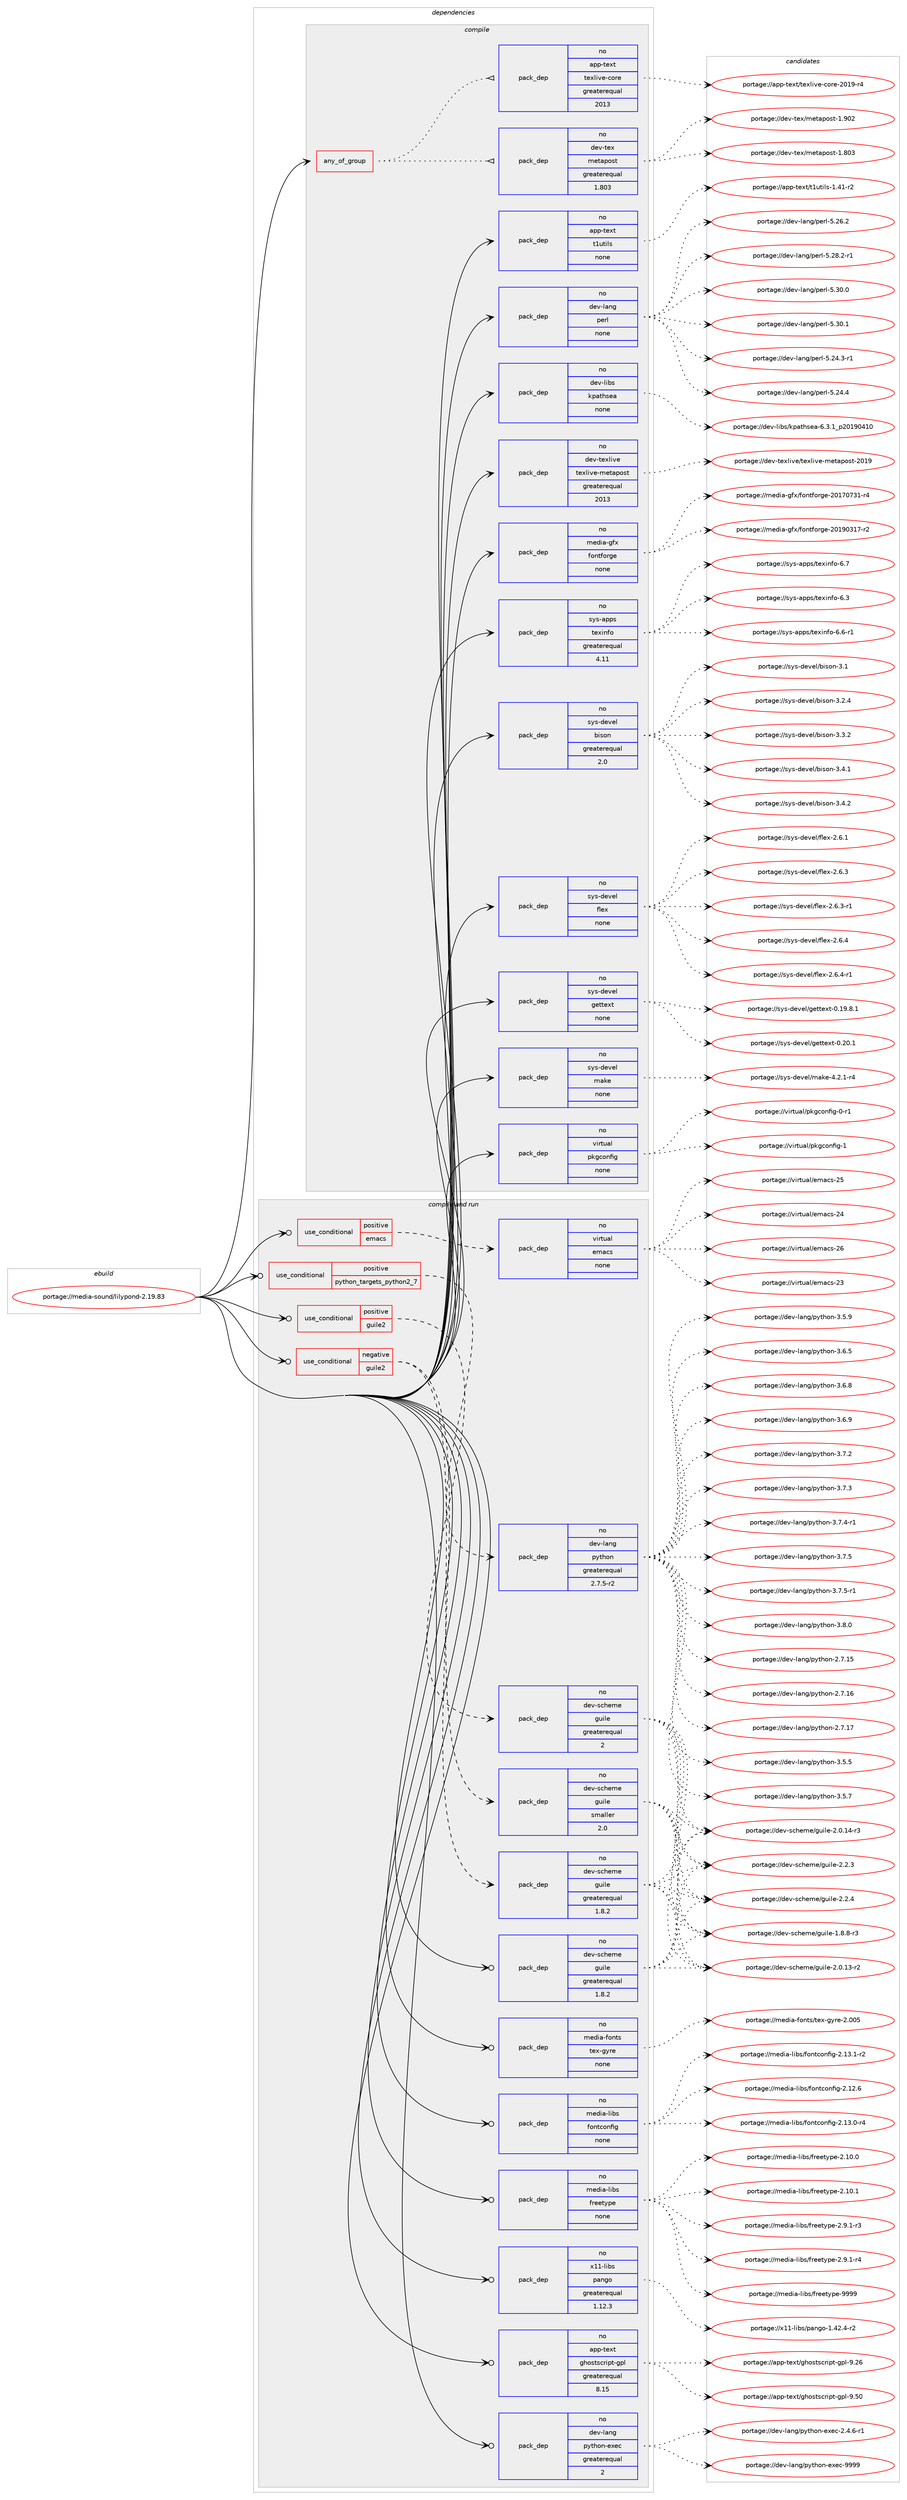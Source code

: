digraph prolog {

# *************
# Graph options
# *************

newrank=true;
concentrate=true;
compound=true;
graph [rankdir=LR,fontname=Helvetica,fontsize=10,ranksep=1.5];#, ranksep=2.5, nodesep=0.2];
edge  [arrowhead=vee];
node  [fontname=Helvetica,fontsize=10];

# **********
# The ebuild
# **********

subgraph cluster_leftcol {
color=gray;
rank=same;
label=<<i>ebuild</i>>;
id [label="portage://media-sound/lilypond-2.19.83", color=red, width=4, href="../media-sound/lilypond-2.19.83.svg"];
}

# ****************
# The dependencies
# ****************

subgraph cluster_midcol {
color=gray;
label=<<i>dependencies</i>>;
subgraph cluster_compile {
fillcolor="#eeeeee";
style=filled;
label=<<i>compile</i>>;
subgraph any5326 {
dependency332746 [label=<<TABLE BORDER="0" CELLBORDER="1" CELLSPACING="0" CELLPADDING="4"><TR><TD CELLPADDING="10">any_of_group</TD></TR></TABLE>>, shape=none, color=red];subgraph pack244640 {
dependency332747 [label=<<TABLE BORDER="0" CELLBORDER="1" CELLSPACING="0" CELLPADDING="4" WIDTH="220"><TR><TD ROWSPAN="6" CELLPADDING="30">pack_dep</TD></TR><TR><TD WIDTH="110">no</TD></TR><TR><TD>app-text</TD></TR><TR><TD>texlive-core</TD></TR><TR><TD>greaterequal</TD></TR><TR><TD>2013</TD></TR></TABLE>>, shape=none, color=blue];
}
dependency332746:e -> dependency332747:w [weight=20,style="dotted",arrowhead="oinv"];
subgraph pack244641 {
dependency332748 [label=<<TABLE BORDER="0" CELLBORDER="1" CELLSPACING="0" CELLPADDING="4" WIDTH="220"><TR><TD ROWSPAN="6" CELLPADDING="30">pack_dep</TD></TR><TR><TD WIDTH="110">no</TD></TR><TR><TD>dev-tex</TD></TR><TR><TD>metapost</TD></TR><TR><TD>greaterequal</TD></TR><TR><TD>1.803</TD></TR></TABLE>>, shape=none, color=blue];
}
dependency332746:e -> dependency332748:w [weight=20,style="dotted",arrowhead="oinv"];
}
id:e -> dependency332746:w [weight=20,style="solid",arrowhead="vee"];
subgraph pack244642 {
dependency332749 [label=<<TABLE BORDER="0" CELLBORDER="1" CELLSPACING="0" CELLPADDING="4" WIDTH="220"><TR><TD ROWSPAN="6" CELLPADDING="30">pack_dep</TD></TR><TR><TD WIDTH="110">no</TD></TR><TR><TD>app-text</TD></TR><TR><TD>t1utils</TD></TR><TR><TD>none</TD></TR><TR><TD></TD></TR></TABLE>>, shape=none, color=blue];
}
id:e -> dependency332749:w [weight=20,style="solid",arrowhead="vee"];
subgraph pack244643 {
dependency332750 [label=<<TABLE BORDER="0" CELLBORDER="1" CELLSPACING="0" CELLPADDING="4" WIDTH="220"><TR><TD ROWSPAN="6" CELLPADDING="30">pack_dep</TD></TR><TR><TD WIDTH="110">no</TD></TR><TR><TD>dev-lang</TD></TR><TR><TD>perl</TD></TR><TR><TD>none</TD></TR><TR><TD></TD></TR></TABLE>>, shape=none, color=blue];
}
id:e -> dependency332750:w [weight=20,style="solid",arrowhead="vee"];
subgraph pack244644 {
dependency332751 [label=<<TABLE BORDER="0" CELLBORDER="1" CELLSPACING="0" CELLPADDING="4" WIDTH="220"><TR><TD ROWSPAN="6" CELLPADDING="30">pack_dep</TD></TR><TR><TD WIDTH="110">no</TD></TR><TR><TD>dev-libs</TD></TR><TR><TD>kpathsea</TD></TR><TR><TD>none</TD></TR><TR><TD></TD></TR></TABLE>>, shape=none, color=blue];
}
id:e -> dependency332751:w [weight=20,style="solid",arrowhead="vee"];
subgraph pack244645 {
dependency332752 [label=<<TABLE BORDER="0" CELLBORDER="1" CELLSPACING="0" CELLPADDING="4" WIDTH="220"><TR><TD ROWSPAN="6" CELLPADDING="30">pack_dep</TD></TR><TR><TD WIDTH="110">no</TD></TR><TR><TD>dev-texlive</TD></TR><TR><TD>texlive-metapost</TD></TR><TR><TD>greaterequal</TD></TR><TR><TD>2013</TD></TR></TABLE>>, shape=none, color=blue];
}
id:e -> dependency332752:w [weight=20,style="solid",arrowhead="vee"];
subgraph pack244646 {
dependency332753 [label=<<TABLE BORDER="0" CELLBORDER="1" CELLSPACING="0" CELLPADDING="4" WIDTH="220"><TR><TD ROWSPAN="6" CELLPADDING="30">pack_dep</TD></TR><TR><TD WIDTH="110">no</TD></TR><TR><TD>media-gfx</TD></TR><TR><TD>fontforge</TD></TR><TR><TD>none</TD></TR><TR><TD></TD></TR></TABLE>>, shape=none, color=blue];
}
id:e -> dependency332753:w [weight=20,style="solid",arrowhead="vee"];
subgraph pack244647 {
dependency332754 [label=<<TABLE BORDER="0" CELLBORDER="1" CELLSPACING="0" CELLPADDING="4" WIDTH="220"><TR><TD ROWSPAN="6" CELLPADDING="30">pack_dep</TD></TR><TR><TD WIDTH="110">no</TD></TR><TR><TD>sys-apps</TD></TR><TR><TD>texinfo</TD></TR><TR><TD>greaterequal</TD></TR><TR><TD>4.11</TD></TR></TABLE>>, shape=none, color=blue];
}
id:e -> dependency332754:w [weight=20,style="solid",arrowhead="vee"];
subgraph pack244648 {
dependency332755 [label=<<TABLE BORDER="0" CELLBORDER="1" CELLSPACING="0" CELLPADDING="4" WIDTH="220"><TR><TD ROWSPAN="6" CELLPADDING="30">pack_dep</TD></TR><TR><TD WIDTH="110">no</TD></TR><TR><TD>sys-devel</TD></TR><TR><TD>bison</TD></TR><TR><TD>greaterequal</TD></TR><TR><TD>2.0</TD></TR></TABLE>>, shape=none, color=blue];
}
id:e -> dependency332755:w [weight=20,style="solid",arrowhead="vee"];
subgraph pack244649 {
dependency332756 [label=<<TABLE BORDER="0" CELLBORDER="1" CELLSPACING="0" CELLPADDING="4" WIDTH="220"><TR><TD ROWSPAN="6" CELLPADDING="30">pack_dep</TD></TR><TR><TD WIDTH="110">no</TD></TR><TR><TD>sys-devel</TD></TR><TR><TD>flex</TD></TR><TR><TD>none</TD></TR><TR><TD></TD></TR></TABLE>>, shape=none, color=blue];
}
id:e -> dependency332756:w [weight=20,style="solid",arrowhead="vee"];
subgraph pack244650 {
dependency332757 [label=<<TABLE BORDER="0" CELLBORDER="1" CELLSPACING="0" CELLPADDING="4" WIDTH="220"><TR><TD ROWSPAN="6" CELLPADDING="30">pack_dep</TD></TR><TR><TD WIDTH="110">no</TD></TR><TR><TD>sys-devel</TD></TR><TR><TD>gettext</TD></TR><TR><TD>none</TD></TR><TR><TD></TD></TR></TABLE>>, shape=none, color=blue];
}
id:e -> dependency332757:w [weight=20,style="solid",arrowhead="vee"];
subgraph pack244651 {
dependency332758 [label=<<TABLE BORDER="0" CELLBORDER="1" CELLSPACING="0" CELLPADDING="4" WIDTH="220"><TR><TD ROWSPAN="6" CELLPADDING="30">pack_dep</TD></TR><TR><TD WIDTH="110">no</TD></TR><TR><TD>sys-devel</TD></TR><TR><TD>make</TD></TR><TR><TD>none</TD></TR><TR><TD></TD></TR></TABLE>>, shape=none, color=blue];
}
id:e -> dependency332758:w [weight=20,style="solid",arrowhead="vee"];
subgraph pack244652 {
dependency332759 [label=<<TABLE BORDER="0" CELLBORDER="1" CELLSPACING="0" CELLPADDING="4" WIDTH="220"><TR><TD ROWSPAN="6" CELLPADDING="30">pack_dep</TD></TR><TR><TD WIDTH="110">no</TD></TR><TR><TD>virtual</TD></TR><TR><TD>pkgconfig</TD></TR><TR><TD>none</TD></TR><TR><TD></TD></TR></TABLE>>, shape=none, color=blue];
}
id:e -> dependency332759:w [weight=20,style="solid",arrowhead="vee"];
}
subgraph cluster_compileandrun {
fillcolor="#eeeeee";
style=filled;
label=<<i>compile and run</i>>;
subgraph cond82635 {
dependency332760 [label=<<TABLE BORDER="0" CELLBORDER="1" CELLSPACING="0" CELLPADDING="4"><TR><TD ROWSPAN="3" CELLPADDING="10">use_conditional</TD></TR><TR><TD>negative</TD></TR><TR><TD>guile2</TD></TR></TABLE>>, shape=none, color=red];
subgraph pack244653 {
dependency332761 [label=<<TABLE BORDER="0" CELLBORDER="1" CELLSPACING="0" CELLPADDING="4" WIDTH="220"><TR><TD ROWSPAN="6" CELLPADDING="30">pack_dep</TD></TR><TR><TD WIDTH="110">no</TD></TR><TR><TD>dev-scheme</TD></TR><TR><TD>guile</TD></TR><TR><TD>greaterequal</TD></TR><TR><TD>1.8.2</TD></TR></TABLE>>, shape=none, color=blue];
}
dependency332760:e -> dependency332761:w [weight=20,style="dashed",arrowhead="vee"];
subgraph pack244654 {
dependency332762 [label=<<TABLE BORDER="0" CELLBORDER="1" CELLSPACING="0" CELLPADDING="4" WIDTH="220"><TR><TD ROWSPAN="6" CELLPADDING="30">pack_dep</TD></TR><TR><TD WIDTH="110">no</TD></TR><TR><TD>dev-scheme</TD></TR><TR><TD>guile</TD></TR><TR><TD>smaller</TD></TR><TR><TD>2.0</TD></TR></TABLE>>, shape=none, color=blue];
}
dependency332760:e -> dependency332762:w [weight=20,style="dashed",arrowhead="vee"];
}
id:e -> dependency332760:w [weight=20,style="solid",arrowhead="odotvee"];
subgraph cond82636 {
dependency332763 [label=<<TABLE BORDER="0" CELLBORDER="1" CELLSPACING="0" CELLPADDING="4"><TR><TD ROWSPAN="3" CELLPADDING="10">use_conditional</TD></TR><TR><TD>positive</TD></TR><TR><TD>emacs</TD></TR></TABLE>>, shape=none, color=red];
subgraph pack244655 {
dependency332764 [label=<<TABLE BORDER="0" CELLBORDER="1" CELLSPACING="0" CELLPADDING="4" WIDTH="220"><TR><TD ROWSPAN="6" CELLPADDING="30">pack_dep</TD></TR><TR><TD WIDTH="110">no</TD></TR><TR><TD>virtual</TD></TR><TR><TD>emacs</TD></TR><TR><TD>none</TD></TR><TR><TD></TD></TR></TABLE>>, shape=none, color=blue];
}
dependency332763:e -> dependency332764:w [weight=20,style="dashed",arrowhead="vee"];
}
id:e -> dependency332763:w [weight=20,style="solid",arrowhead="odotvee"];
subgraph cond82637 {
dependency332765 [label=<<TABLE BORDER="0" CELLBORDER="1" CELLSPACING="0" CELLPADDING="4"><TR><TD ROWSPAN="3" CELLPADDING="10">use_conditional</TD></TR><TR><TD>positive</TD></TR><TR><TD>guile2</TD></TR></TABLE>>, shape=none, color=red];
subgraph pack244656 {
dependency332766 [label=<<TABLE BORDER="0" CELLBORDER="1" CELLSPACING="0" CELLPADDING="4" WIDTH="220"><TR><TD ROWSPAN="6" CELLPADDING="30">pack_dep</TD></TR><TR><TD WIDTH="110">no</TD></TR><TR><TD>dev-scheme</TD></TR><TR><TD>guile</TD></TR><TR><TD>greaterequal</TD></TR><TR><TD>2</TD></TR></TABLE>>, shape=none, color=blue];
}
dependency332765:e -> dependency332766:w [weight=20,style="dashed",arrowhead="vee"];
}
id:e -> dependency332765:w [weight=20,style="solid",arrowhead="odotvee"];
subgraph cond82638 {
dependency332767 [label=<<TABLE BORDER="0" CELLBORDER="1" CELLSPACING="0" CELLPADDING="4"><TR><TD ROWSPAN="3" CELLPADDING="10">use_conditional</TD></TR><TR><TD>positive</TD></TR><TR><TD>python_targets_python2_7</TD></TR></TABLE>>, shape=none, color=red];
subgraph pack244657 {
dependency332768 [label=<<TABLE BORDER="0" CELLBORDER="1" CELLSPACING="0" CELLPADDING="4" WIDTH="220"><TR><TD ROWSPAN="6" CELLPADDING="30">pack_dep</TD></TR><TR><TD WIDTH="110">no</TD></TR><TR><TD>dev-lang</TD></TR><TR><TD>python</TD></TR><TR><TD>greaterequal</TD></TR><TR><TD>2.7.5-r2</TD></TR></TABLE>>, shape=none, color=blue];
}
dependency332767:e -> dependency332768:w [weight=20,style="dashed",arrowhead="vee"];
}
id:e -> dependency332767:w [weight=20,style="solid",arrowhead="odotvee"];
subgraph pack244658 {
dependency332769 [label=<<TABLE BORDER="0" CELLBORDER="1" CELLSPACING="0" CELLPADDING="4" WIDTH="220"><TR><TD ROWSPAN="6" CELLPADDING="30">pack_dep</TD></TR><TR><TD WIDTH="110">no</TD></TR><TR><TD>app-text</TD></TR><TR><TD>ghostscript-gpl</TD></TR><TR><TD>greaterequal</TD></TR><TR><TD>8.15</TD></TR></TABLE>>, shape=none, color=blue];
}
id:e -> dependency332769:w [weight=20,style="solid",arrowhead="odotvee"];
subgraph pack244659 {
dependency332770 [label=<<TABLE BORDER="0" CELLBORDER="1" CELLSPACING="0" CELLPADDING="4" WIDTH="220"><TR><TD ROWSPAN="6" CELLPADDING="30">pack_dep</TD></TR><TR><TD WIDTH="110">no</TD></TR><TR><TD>dev-lang</TD></TR><TR><TD>python-exec</TD></TR><TR><TD>greaterequal</TD></TR><TR><TD>2</TD></TR></TABLE>>, shape=none, color=blue];
}
id:e -> dependency332770:w [weight=20,style="solid",arrowhead="odotvee"];
subgraph pack244660 {
dependency332771 [label=<<TABLE BORDER="0" CELLBORDER="1" CELLSPACING="0" CELLPADDING="4" WIDTH="220"><TR><TD ROWSPAN="6" CELLPADDING="30">pack_dep</TD></TR><TR><TD WIDTH="110">no</TD></TR><TR><TD>dev-scheme</TD></TR><TR><TD>guile</TD></TR><TR><TD>greaterequal</TD></TR><TR><TD>1.8.2</TD></TR></TABLE>>, shape=none, color=blue];
}
id:e -> dependency332771:w [weight=20,style="solid",arrowhead="odotvee"];
subgraph pack244661 {
dependency332772 [label=<<TABLE BORDER="0" CELLBORDER="1" CELLSPACING="0" CELLPADDING="4" WIDTH="220"><TR><TD ROWSPAN="6" CELLPADDING="30">pack_dep</TD></TR><TR><TD WIDTH="110">no</TD></TR><TR><TD>media-fonts</TD></TR><TR><TD>tex-gyre</TD></TR><TR><TD>none</TD></TR><TR><TD></TD></TR></TABLE>>, shape=none, color=blue];
}
id:e -> dependency332772:w [weight=20,style="solid",arrowhead="odotvee"];
subgraph pack244662 {
dependency332773 [label=<<TABLE BORDER="0" CELLBORDER="1" CELLSPACING="0" CELLPADDING="4" WIDTH="220"><TR><TD ROWSPAN="6" CELLPADDING="30">pack_dep</TD></TR><TR><TD WIDTH="110">no</TD></TR><TR><TD>media-libs</TD></TR><TR><TD>fontconfig</TD></TR><TR><TD>none</TD></TR><TR><TD></TD></TR></TABLE>>, shape=none, color=blue];
}
id:e -> dependency332773:w [weight=20,style="solid",arrowhead="odotvee"];
subgraph pack244663 {
dependency332774 [label=<<TABLE BORDER="0" CELLBORDER="1" CELLSPACING="0" CELLPADDING="4" WIDTH="220"><TR><TD ROWSPAN="6" CELLPADDING="30">pack_dep</TD></TR><TR><TD WIDTH="110">no</TD></TR><TR><TD>media-libs</TD></TR><TR><TD>freetype</TD></TR><TR><TD>none</TD></TR><TR><TD></TD></TR></TABLE>>, shape=none, color=blue];
}
id:e -> dependency332774:w [weight=20,style="solid",arrowhead="odotvee"];
subgraph pack244664 {
dependency332775 [label=<<TABLE BORDER="0" CELLBORDER="1" CELLSPACING="0" CELLPADDING="4" WIDTH="220"><TR><TD ROWSPAN="6" CELLPADDING="30">pack_dep</TD></TR><TR><TD WIDTH="110">no</TD></TR><TR><TD>x11-libs</TD></TR><TR><TD>pango</TD></TR><TR><TD>greaterequal</TD></TR><TR><TD>1.12.3</TD></TR></TABLE>>, shape=none, color=blue];
}
id:e -> dependency332775:w [weight=20,style="solid",arrowhead="odotvee"];
}
subgraph cluster_run {
fillcolor="#eeeeee";
style=filled;
label=<<i>run</i>>;
}
}

# **************
# The candidates
# **************

subgraph cluster_choices {
rank=same;
color=gray;
label=<<i>candidates</i>>;

subgraph choice244640 {
color=black;
nodesep=1;
choiceportage971121124511610112011647116101120108105118101459911111410145504849574511452 [label="portage://app-text/texlive-core-2019-r4", color=red, width=4,href="../app-text/texlive-core-2019-r4.svg"];
dependency332747:e -> choiceportage971121124511610112011647116101120108105118101459911111410145504849574511452:w [style=dotted,weight="100"];
}
subgraph choice244641 {
color=black;
nodesep=1;
choiceportage100101118451161011204710910111697112111115116454946564851 [label="portage://dev-tex/metapost-1.803", color=red, width=4,href="../dev-tex/metapost-1.803.svg"];
choiceportage100101118451161011204710910111697112111115116454946574850 [label="portage://dev-tex/metapost-1.902", color=red, width=4,href="../dev-tex/metapost-1.902.svg"];
dependency332748:e -> choiceportage100101118451161011204710910111697112111115116454946564851:w [style=dotted,weight="100"];
dependency332748:e -> choiceportage100101118451161011204710910111697112111115116454946574850:w [style=dotted,weight="100"];
}
subgraph choice244642 {
color=black;
nodesep=1;
choiceportage9711211245116101120116471164911711610510811545494652494511450 [label="portage://app-text/t1utils-1.41-r2", color=red, width=4,href="../app-text/t1utils-1.41-r2.svg"];
dependency332749:e -> choiceportage9711211245116101120116471164911711610510811545494652494511450:w [style=dotted,weight="100"];
}
subgraph choice244643 {
color=black;
nodesep=1;
choiceportage100101118451089711010347112101114108455346505246514511449 [label="portage://dev-lang/perl-5.24.3-r1", color=red, width=4,href="../dev-lang/perl-5.24.3-r1.svg"];
choiceportage10010111845108971101034711210111410845534650524652 [label="portage://dev-lang/perl-5.24.4", color=red, width=4,href="../dev-lang/perl-5.24.4.svg"];
choiceportage10010111845108971101034711210111410845534650544650 [label="portage://dev-lang/perl-5.26.2", color=red, width=4,href="../dev-lang/perl-5.26.2.svg"];
choiceportage100101118451089711010347112101114108455346505646504511449 [label="portage://dev-lang/perl-5.28.2-r1", color=red, width=4,href="../dev-lang/perl-5.28.2-r1.svg"];
choiceportage10010111845108971101034711210111410845534651484648 [label="portage://dev-lang/perl-5.30.0", color=red, width=4,href="../dev-lang/perl-5.30.0.svg"];
choiceportage10010111845108971101034711210111410845534651484649 [label="portage://dev-lang/perl-5.30.1", color=red, width=4,href="../dev-lang/perl-5.30.1.svg"];
dependency332750:e -> choiceportage100101118451089711010347112101114108455346505246514511449:w [style=dotted,weight="100"];
dependency332750:e -> choiceportage10010111845108971101034711210111410845534650524652:w [style=dotted,weight="100"];
dependency332750:e -> choiceportage10010111845108971101034711210111410845534650544650:w [style=dotted,weight="100"];
dependency332750:e -> choiceportage100101118451089711010347112101114108455346505646504511449:w [style=dotted,weight="100"];
dependency332750:e -> choiceportage10010111845108971101034711210111410845534651484648:w [style=dotted,weight="100"];
dependency332750:e -> choiceportage10010111845108971101034711210111410845534651484649:w [style=dotted,weight="100"];
}
subgraph choice244644 {
color=black;
nodesep=1;
choiceportage1001011184510810598115471071129711610411510197455446514649951125048495748524948 [label="portage://dev-libs/kpathsea-6.3.1_p20190410", color=red, width=4,href="../dev-libs/kpathsea-6.3.1_p20190410.svg"];
dependency332751:e -> choiceportage1001011184510810598115471071129711610411510197455446514649951125048495748524948:w [style=dotted,weight="100"];
}
subgraph choice244645 {
color=black;
nodesep=1;
choiceportage100101118451161011201081051181014711610112010810511810145109101116971121111151164550484957 [label="portage://dev-texlive/texlive-metapost-2019", color=red, width=4,href="../dev-texlive/texlive-metapost-2019.svg"];
dependency332752:e -> choiceportage100101118451161011201081051181014711610112010810511810145109101116971121111151164550484957:w [style=dotted,weight="100"];
}
subgraph choice244646 {
color=black;
nodesep=1;
choiceportage1091011001059745103102120471021111101161021111141031014550484955485551494511452 [label="portage://media-gfx/fontforge-20170731-r4", color=red, width=4,href="../media-gfx/fontforge-20170731-r4.svg"];
choiceportage1091011001059745103102120471021111101161021111141031014550484957485149554511450 [label="portage://media-gfx/fontforge-20190317-r2", color=red, width=4,href="../media-gfx/fontforge-20190317-r2.svg"];
dependency332753:e -> choiceportage1091011001059745103102120471021111101161021111141031014550484955485551494511452:w [style=dotted,weight="100"];
dependency332753:e -> choiceportage1091011001059745103102120471021111101161021111141031014550484957485149554511450:w [style=dotted,weight="100"];
}
subgraph choice244647 {
color=black;
nodesep=1;
choiceportage11512111545971121121154711610112010511010211145544651 [label="portage://sys-apps/texinfo-6.3", color=red, width=4,href="../sys-apps/texinfo-6.3.svg"];
choiceportage115121115459711211211547116101120105110102111455446544511449 [label="portage://sys-apps/texinfo-6.6-r1", color=red, width=4,href="../sys-apps/texinfo-6.6-r1.svg"];
choiceportage11512111545971121121154711610112010511010211145544655 [label="portage://sys-apps/texinfo-6.7", color=red, width=4,href="../sys-apps/texinfo-6.7.svg"];
dependency332754:e -> choiceportage11512111545971121121154711610112010511010211145544651:w [style=dotted,weight="100"];
dependency332754:e -> choiceportage115121115459711211211547116101120105110102111455446544511449:w [style=dotted,weight="100"];
dependency332754:e -> choiceportage11512111545971121121154711610112010511010211145544655:w [style=dotted,weight="100"];
}
subgraph choice244648 {
color=black;
nodesep=1;
choiceportage11512111545100101118101108479810511511111045514649 [label="portage://sys-devel/bison-3.1", color=red, width=4,href="../sys-devel/bison-3.1.svg"];
choiceportage115121115451001011181011084798105115111110455146504652 [label="portage://sys-devel/bison-3.2.4", color=red, width=4,href="../sys-devel/bison-3.2.4.svg"];
choiceportage115121115451001011181011084798105115111110455146514650 [label="portage://sys-devel/bison-3.3.2", color=red, width=4,href="../sys-devel/bison-3.3.2.svg"];
choiceportage115121115451001011181011084798105115111110455146524649 [label="portage://sys-devel/bison-3.4.1", color=red, width=4,href="../sys-devel/bison-3.4.1.svg"];
choiceportage115121115451001011181011084798105115111110455146524650 [label="portage://sys-devel/bison-3.4.2", color=red, width=4,href="../sys-devel/bison-3.4.2.svg"];
dependency332755:e -> choiceportage11512111545100101118101108479810511511111045514649:w [style=dotted,weight="100"];
dependency332755:e -> choiceportage115121115451001011181011084798105115111110455146504652:w [style=dotted,weight="100"];
dependency332755:e -> choiceportage115121115451001011181011084798105115111110455146514650:w [style=dotted,weight="100"];
dependency332755:e -> choiceportage115121115451001011181011084798105115111110455146524649:w [style=dotted,weight="100"];
dependency332755:e -> choiceportage115121115451001011181011084798105115111110455146524650:w [style=dotted,weight="100"];
}
subgraph choice244649 {
color=black;
nodesep=1;
choiceportage1151211154510010111810110847102108101120455046544649 [label="portage://sys-devel/flex-2.6.1", color=red, width=4,href="../sys-devel/flex-2.6.1.svg"];
choiceportage1151211154510010111810110847102108101120455046544651 [label="portage://sys-devel/flex-2.6.3", color=red, width=4,href="../sys-devel/flex-2.6.3.svg"];
choiceportage11512111545100101118101108471021081011204550465446514511449 [label="portage://sys-devel/flex-2.6.3-r1", color=red, width=4,href="../sys-devel/flex-2.6.3-r1.svg"];
choiceportage1151211154510010111810110847102108101120455046544652 [label="portage://sys-devel/flex-2.6.4", color=red, width=4,href="../sys-devel/flex-2.6.4.svg"];
choiceportage11512111545100101118101108471021081011204550465446524511449 [label="portage://sys-devel/flex-2.6.4-r1", color=red, width=4,href="../sys-devel/flex-2.6.4-r1.svg"];
dependency332756:e -> choiceportage1151211154510010111810110847102108101120455046544649:w [style=dotted,weight="100"];
dependency332756:e -> choiceportage1151211154510010111810110847102108101120455046544651:w [style=dotted,weight="100"];
dependency332756:e -> choiceportage11512111545100101118101108471021081011204550465446514511449:w [style=dotted,weight="100"];
dependency332756:e -> choiceportage1151211154510010111810110847102108101120455046544652:w [style=dotted,weight="100"];
dependency332756:e -> choiceportage11512111545100101118101108471021081011204550465446524511449:w [style=dotted,weight="100"];
}
subgraph choice244650 {
color=black;
nodesep=1;
choiceportage1151211154510010111810110847103101116116101120116454846495746564649 [label="portage://sys-devel/gettext-0.19.8.1", color=red, width=4,href="../sys-devel/gettext-0.19.8.1.svg"];
choiceportage115121115451001011181011084710310111611610112011645484650484649 [label="portage://sys-devel/gettext-0.20.1", color=red, width=4,href="../sys-devel/gettext-0.20.1.svg"];
dependency332757:e -> choiceportage1151211154510010111810110847103101116116101120116454846495746564649:w [style=dotted,weight="100"];
dependency332757:e -> choiceportage115121115451001011181011084710310111611610112011645484650484649:w [style=dotted,weight="100"];
}
subgraph choice244651 {
color=black;
nodesep=1;
choiceportage1151211154510010111810110847109971071014552465046494511452 [label="portage://sys-devel/make-4.2.1-r4", color=red, width=4,href="../sys-devel/make-4.2.1-r4.svg"];
dependency332758:e -> choiceportage1151211154510010111810110847109971071014552465046494511452:w [style=dotted,weight="100"];
}
subgraph choice244652 {
color=black;
nodesep=1;
choiceportage11810511411611797108471121071039911111010210510345484511449 [label="portage://virtual/pkgconfig-0-r1", color=red, width=4,href="../virtual/pkgconfig-0-r1.svg"];
choiceportage1181051141161179710847112107103991111101021051034549 [label="portage://virtual/pkgconfig-1", color=red, width=4,href="../virtual/pkgconfig-1.svg"];
dependency332759:e -> choiceportage11810511411611797108471121071039911111010210510345484511449:w [style=dotted,weight="100"];
dependency332759:e -> choiceportage1181051141161179710847112107103991111101021051034549:w [style=dotted,weight="100"];
}
subgraph choice244653 {
color=black;
nodesep=1;
choiceportage1001011184511599104101109101471031171051081014549465646564511451 [label="portage://dev-scheme/guile-1.8.8-r3", color=red, width=4,href="../dev-scheme/guile-1.8.8-r3.svg"];
choiceportage100101118451159910410110910147103117105108101455046484649514511450 [label="portage://dev-scheme/guile-2.0.13-r2", color=red, width=4,href="../dev-scheme/guile-2.0.13-r2.svg"];
choiceportage100101118451159910410110910147103117105108101455046484649524511451 [label="portage://dev-scheme/guile-2.0.14-r3", color=red, width=4,href="../dev-scheme/guile-2.0.14-r3.svg"];
choiceportage100101118451159910410110910147103117105108101455046504651 [label="portage://dev-scheme/guile-2.2.3", color=red, width=4,href="../dev-scheme/guile-2.2.3.svg"];
choiceportage100101118451159910410110910147103117105108101455046504652 [label="portage://dev-scheme/guile-2.2.4", color=red, width=4,href="../dev-scheme/guile-2.2.4.svg"];
dependency332761:e -> choiceportage1001011184511599104101109101471031171051081014549465646564511451:w [style=dotted,weight="100"];
dependency332761:e -> choiceportage100101118451159910410110910147103117105108101455046484649514511450:w [style=dotted,weight="100"];
dependency332761:e -> choiceportage100101118451159910410110910147103117105108101455046484649524511451:w [style=dotted,weight="100"];
dependency332761:e -> choiceportage100101118451159910410110910147103117105108101455046504651:w [style=dotted,weight="100"];
dependency332761:e -> choiceportage100101118451159910410110910147103117105108101455046504652:w [style=dotted,weight="100"];
}
subgraph choice244654 {
color=black;
nodesep=1;
choiceportage1001011184511599104101109101471031171051081014549465646564511451 [label="portage://dev-scheme/guile-1.8.8-r3", color=red, width=4,href="../dev-scheme/guile-1.8.8-r3.svg"];
choiceportage100101118451159910410110910147103117105108101455046484649514511450 [label="portage://dev-scheme/guile-2.0.13-r2", color=red, width=4,href="../dev-scheme/guile-2.0.13-r2.svg"];
choiceportage100101118451159910410110910147103117105108101455046484649524511451 [label="portage://dev-scheme/guile-2.0.14-r3", color=red, width=4,href="../dev-scheme/guile-2.0.14-r3.svg"];
choiceportage100101118451159910410110910147103117105108101455046504651 [label="portage://dev-scheme/guile-2.2.3", color=red, width=4,href="../dev-scheme/guile-2.2.3.svg"];
choiceportage100101118451159910410110910147103117105108101455046504652 [label="portage://dev-scheme/guile-2.2.4", color=red, width=4,href="../dev-scheme/guile-2.2.4.svg"];
dependency332762:e -> choiceportage1001011184511599104101109101471031171051081014549465646564511451:w [style=dotted,weight="100"];
dependency332762:e -> choiceportage100101118451159910410110910147103117105108101455046484649514511450:w [style=dotted,weight="100"];
dependency332762:e -> choiceportage100101118451159910410110910147103117105108101455046484649524511451:w [style=dotted,weight="100"];
dependency332762:e -> choiceportage100101118451159910410110910147103117105108101455046504651:w [style=dotted,weight="100"];
dependency332762:e -> choiceportage100101118451159910410110910147103117105108101455046504652:w [style=dotted,weight="100"];
}
subgraph choice244655 {
color=black;
nodesep=1;
choiceportage11810511411611797108471011099799115455051 [label="portage://virtual/emacs-23", color=red, width=4,href="../virtual/emacs-23.svg"];
choiceportage11810511411611797108471011099799115455052 [label="portage://virtual/emacs-24", color=red, width=4,href="../virtual/emacs-24.svg"];
choiceportage11810511411611797108471011099799115455053 [label="portage://virtual/emacs-25", color=red, width=4,href="../virtual/emacs-25.svg"];
choiceportage11810511411611797108471011099799115455054 [label="portage://virtual/emacs-26", color=red, width=4,href="../virtual/emacs-26.svg"];
dependency332764:e -> choiceportage11810511411611797108471011099799115455051:w [style=dotted,weight="100"];
dependency332764:e -> choiceportage11810511411611797108471011099799115455052:w [style=dotted,weight="100"];
dependency332764:e -> choiceportage11810511411611797108471011099799115455053:w [style=dotted,weight="100"];
dependency332764:e -> choiceportage11810511411611797108471011099799115455054:w [style=dotted,weight="100"];
}
subgraph choice244656 {
color=black;
nodesep=1;
choiceportage1001011184511599104101109101471031171051081014549465646564511451 [label="portage://dev-scheme/guile-1.8.8-r3", color=red, width=4,href="../dev-scheme/guile-1.8.8-r3.svg"];
choiceportage100101118451159910410110910147103117105108101455046484649514511450 [label="portage://dev-scheme/guile-2.0.13-r2", color=red, width=4,href="../dev-scheme/guile-2.0.13-r2.svg"];
choiceportage100101118451159910410110910147103117105108101455046484649524511451 [label="portage://dev-scheme/guile-2.0.14-r3", color=red, width=4,href="../dev-scheme/guile-2.0.14-r3.svg"];
choiceportage100101118451159910410110910147103117105108101455046504651 [label="portage://dev-scheme/guile-2.2.3", color=red, width=4,href="../dev-scheme/guile-2.2.3.svg"];
choiceportage100101118451159910410110910147103117105108101455046504652 [label="portage://dev-scheme/guile-2.2.4", color=red, width=4,href="../dev-scheme/guile-2.2.4.svg"];
dependency332766:e -> choiceportage1001011184511599104101109101471031171051081014549465646564511451:w [style=dotted,weight="100"];
dependency332766:e -> choiceportage100101118451159910410110910147103117105108101455046484649514511450:w [style=dotted,weight="100"];
dependency332766:e -> choiceportage100101118451159910410110910147103117105108101455046484649524511451:w [style=dotted,weight="100"];
dependency332766:e -> choiceportage100101118451159910410110910147103117105108101455046504651:w [style=dotted,weight="100"];
dependency332766:e -> choiceportage100101118451159910410110910147103117105108101455046504652:w [style=dotted,weight="100"];
}
subgraph choice244657 {
color=black;
nodesep=1;
choiceportage10010111845108971101034711212111610411111045504655464953 [label="portage://dev-lang/python-2.7.15", color=red, width=4,href="../dev-lang/python-2.7.15.svg"];
choiceportage10010111845108971101034711212111610411111045504655464954 [label="portage://dev-lang/python-2.7.16", color=red, width=4,href="../dev-lang/python-2.7.16.svg"];
choiceportage10010111845108971101034711212111610411111045504655464955 [label="portage://dev-lang/python-2.7.17", color=red, width=4,href="../dev-lang/python-2.7.17.svg"];
choiceportage100101118451089711010347112121116104111110455146534653 [label="portage://dev-lang/python-3.5.5", color=red, width=4,href="../dev-lang/python-3.5.5.svg"];
choiceportage100101118451089711010347112121116104111110455146534655 [label="portage://dev-lang/python-3.5.7", color=red, width=4,href="../dev-lang/python-3.5.7.svg"];
choiceportage100101118451089711010347112121116104111110455146534657 [label="portage://dev-lang/python-3.5.9", color=red, width=4,href="../dev-lang/python-3.5.9.svg"];
choiceportage100101118451089711010347112121116104111110455146544653 [label="portage://dev-lang/python-3.6.5", color=red, width=4,href="../dev-lang/python-3.6.5.svg"];
choiceportage100101118451089711010347112121116104111110455146544656 [label="portage://dev-lang/python-3.6.8", color=red, width=4,href="../dev-lang/python-3.6.8.svg"];
choiceportage100101118451089711010347112121116104111110455146544657 [label="portage://dev-lang/python-3.6.9", color=red, width=4,href="../dev-lang/python-3.6.9.svg"];
choiceportage100101118451089711010347112121116104111110455146554650 [label="portage://dev-lang/python-3.7.2", color=red, width=4,href="../dev-lang/python-3.7.2.svg"];
choiceportage100101118451089711010347112121116104111110455146554651 [label="portage://dev-lang/python-3.7.3", color=red, width=4,href="../dev-lang/python-3.7.3.svg"];
choiceportage1001011184510897110103471121211161041111104551465546524511449 [label="portage://dev-lang/python-3.7.4-r1", color=red, width=4,href="../dev-lang/python-3.7.4-r1.svg"];
choiceportage100101118451089711010347112121116104111110455146554653 [label="portage://dev-lang/python-3.7.5", color=red, width=4,href="../dev-lang/python-3.7.5.svg"];
choiceportage1001011184510897110103471121211161041111104551465546534511449 [label="portage://dev-lang/python-3.7.5-r1", color=red, width=4,href="../dev-lang/python-3.7.5-r1.svg"];
choiceportage100101118451089711010347112121116104111110455146564648 [label="portage://dev-lang/python-3.8.0", color=red, width=4,href="../dev-lang/python-3.8.0.svg"];
dependency332768:e -> choiceportage10010111845108971101034711212111610411111045504655464953:w [style=dotted,weight="100"];
dependency332768:e -> choiceportage10010111845108971101034711212111610411111045504655464954:w [style=dotted,weight="100"];
dependency332768:e -> choiceportage10010111845108971101034711212111610411111045504655464955:w [style=dotted,weight="100"];
dependency332768:e -> choiceportage100101118451089711010347112121116104111110455146534653:w [style=dotted,weight="100"];
dependency332768:e -> choiceportage100101118451089711010347112121116104111110455146534655:w [style=dotted,weight="100"];
dependency332768:e -> choiceportage100101118451089711010347112121116104111110455146534657:w [style=dotted,weight="100"];
dependency332768:e -> choiceportage100101118451089711010347112121116104111110455146544653:w [style=dotted,weight="100"];
dependency332768:e -> choiceportage100101118451089711010347112121116104111110455146544656:w [style=dotted,weight="100"];
dependency332768:e -> choiceportage100101118451089711010347112121116104111110455146544657:w [style=dotted,weight="100"];
dependency332768:e -> choiceportage100101118451089711010347112121116104111110455146554650:w [style=dotted,weight="100"];
dependency332768:e -> choiceportage100101118451089711010347112121116104111110455146554651:w [style=dotted,weight="100"];
dependency332768:e -> choiceportage1001011184510897110103471121211161041111104551465546524511449:w [style=dotted,weight="100"];
dependency332768:e -> choiceportage100101118451089711010347112121116104111110455146554653:w [style=dotted,weight="100"];
dependency332768:e -> choiceportage1001011184510897110103471121211161041111104551465546534511449:w [style=dotted,weight="100"];
dependency332768:e -> choiceportage100101118451089711010347112121116104111110455146564648:w [style=dotted,weight="100"];
}
subgraph choice244658 {
color=black;
nodesep=1;
choiceportage97112112451161011201164710310411111511611599114105112116451031121084557465054 [label="portage://app-text/ghostscript-gpl-9.26", color=red, width=4,href="../app-text/ghostscript-gpl-9.26.svg"];
choiceportage97112112451161011201164710310411111511611599114105112116451031121084557465348 [label="portage://app-text/ghostscript-gpl-9.50", color=red, width=4,href="../app-text/ghostscript-gpl-9.50.svg"];
dependency332769:e -> choiceportage97112112451161011201164710310411111511611599114105112116451031121084557465054:w [style=dotted,weight="100"];
dependency332769:e -> choiceportage97112112451161011201164710310411111511611599114105112116451031121084557465348:w [style=dotted,weight="100"];
}
subgraph choice244659 {
color=black;
nodesep=1;
choiceportage10010111845108971101034711212111610411111045101120101994550465246544511449 [label="portage://dev-lang/python-exec-2.4.6-r1", color=red, width=4,href="../dev-lang/python-exec-2.4.6-r1.svg"];
choiceportage10010111845108971101034711212111610411111045101120101994557575757 [label="portage://dev-lang/python-exec-9999", color=red, width=4,href="../dev-lang/python-exec-9999.svg"];
dependency332770:e -> choiceportage10010111845108971101034711212111610411111045101120101994550465246544511449:w [style=dotted,weight="100"];
dependency332770:e -> choiceportage10010111845108971101034711212111610411111045101120101994557575757:w [style=dotted,weight="100"];
}
subgraph choice244660 {
color=black;
nodesep=1;
choiceportage1001011184511599104101109101471031171051081014549465646564511451 [label="portage://dev-scheme/guile-1.8.8-r3", color=red, width=4,href="../dev-scheme/guile-1.8.8-r3.svg"];
choiceportage100101118451159910410110910147103117105108101455046484649514511450 [label="portage://dev-scheme/guile-2.0.13-r2", color=red, width=4,href="../dev-scheme/guile-2.0.13-r2.svg"];
choiceportage100101118451159910410110910147103117105108101455046484649524511451 [label="portage://dev-scheme/guile-2.0.14-r3", color=red, width=4,href="../dev-scheme/guile-2.0.14-r3.svg"];
choiceportage100101118451159910410110910147103117105108101455046504651 [label="portage://dev-scheme/guile-2.2.3", color=red, width=4,href="../dev-scheme/guile-2.2.3.svg"];
choiceportage100101118451159910410110910147103117105108101455046504652 [label="portage://dev-scheme/guile-2.2.4", color=red, width=4,href="../dev-scheme/guile-2.2.4.svg"];
dependency332771:e -> choiceportage1001011184511599104101109101471031171051081014549465646564511451:w [style=dotted,weight="100"];
dependency332771:e -> choiceportage100101118451159910410110910147103117105108101455046484649514511450:w [style=dotted,weight="100"];
dependency332771:e -> choiceportage100101118451159910410110910147103117105108101455046484649524511451:w [style=dotted,weight="100"];
dependency332771:e -> choiceportage100101118451159910410110910147103117105108101455046504651:w [style=dotted,weight="100"];
dependency332771:e -> choiceportage100101118451159910410110910147103117105108101455046504652:w [style=dotted,weight="100"];
}
subgraph choice244661 {
color=black;
nodesep=1;
choiceportage10910110010597451021111101161154711610112045103121114101455046484853 [label="portage://media-fonts/tex-gyre-2.005", color=red, width=4,href="../media-fonts/tex-gyre-2.005.svg"];
dependency332772:e -> choiceportage10910110010597451021111101161154711610112045103121114101455046484853:w [style=dotted,weight="100"];
}
subgraph choice244662 {
color=black;
nodesep=1;
choiceportage109101100105974510810598115471021111101169911111010210510345504649504654 [label="portage://media-libs/fontconfig-2.12.6", color=red, width=4,href="../media-libs/fontconfig-2.12.6.svg"];
choiceportage1091011001059745108105981154710211111011699111110102105103455046495146484511452 [label="portage://media-libs/fontconfig-2.13.0-r4", color=red, width=4,href="../media-libs/fontconfig-2.13.0-r4.svg"];
choiceportage1091011001059745108105981154710211111011699111110102105103455046495146494511450 [label="portage://media-libs/fontconfig-2.13.1-r2", color=red, width=4,href="../media-libs/fontconfig-2.13.1-r2.svg"];
dependency332773:e -> choiceportage109101100105974510810598115471021111101169911111010210510345504649504654:w [style=dotted,weight="100"];
dependency332773:e -> choiceportage1091011001059745108105981154710211111011699111110102105103455046495146484511452:w [style=dotted,weight="100"];
dependency332773:e -> choiceportage1091011001059745108105981154710211111011699111110102105103455046495146494511450:w [style=dotted,weight="100"];
}
subgraph choice244663 {
color=black;
nodesep=1;
choiceportage1091011001059745108105981154710211410110111612111210145504649484648 [label="portage://media-libs/freetype-2.10.0", color=red, width=4,href="../media-libs/freetype-2.10.0.svg"];
choiceportage1091011001059745108105981154710211410110111612111210145504649484649 [label="portage://media-libs/freetype-2.10.1", color=red, width=4,href="../media-libs/freetype-2.10.1.svg"];
choiceportage109101100105974510810598115471021141011011161211121014550465746494511451 [label="portage://media-libs/freetype-2.9.1-r3", color=red, width=4,href="../media-libs/freetype-2.9.1-r3.svg"];
choiceportage109101100105974510810598115471021141011011161211121014550465746494511452 [label="portage://media-libs/freetype-2.9.1-r4", color=red, width=4,href="../media-libs/freetype-2.9.1-r4.svg"];
choiceportage109101100105974510810598115471021141011011161211121014557575757 [label="portage://media-libs/freetype-9999", color=red, width=4,href="../media-libs/freetype-9999.svg"];
dependency332774:e -> choiceportage1091011001059745108105981154710211410110111612111210145504649484648:w [style=dotted,weight="100"];
dependency332774:e -> choiceportage1091011001059745108105981154710211410110111612111210145504649484649:w [style=dotted,weight="100"];
dependency332774:e -> choiceportage109101100105974510810598115471021141011011161211121014550465746494511451:w [style=dotted,weight="100"];
dependency332774:e -> choiceportage109101100105974510810598115471021141011011161211121014550465746494511452:w [style=dotted,weight="100"];
dependency332774:e -> choiceportage109101100105974510810598115471021141011011161211121014557575757:w [style=dotted,weight="100"];
}
subgraph choice244664 {
color=black;
nodesep=1;
choiceportage120494945108105981154711297110103111454946525046524511450 [label="portage://x11-libs/pango-1.42.4-r2", color=red, width=4,href="../x11-libs/pango-1.42.4-r2.svg"];
dependency332775:e -> choiceportage120494945108105981154711297110103111454946525046524511450:w [style=dotted,weight="100"];
}
}

}
